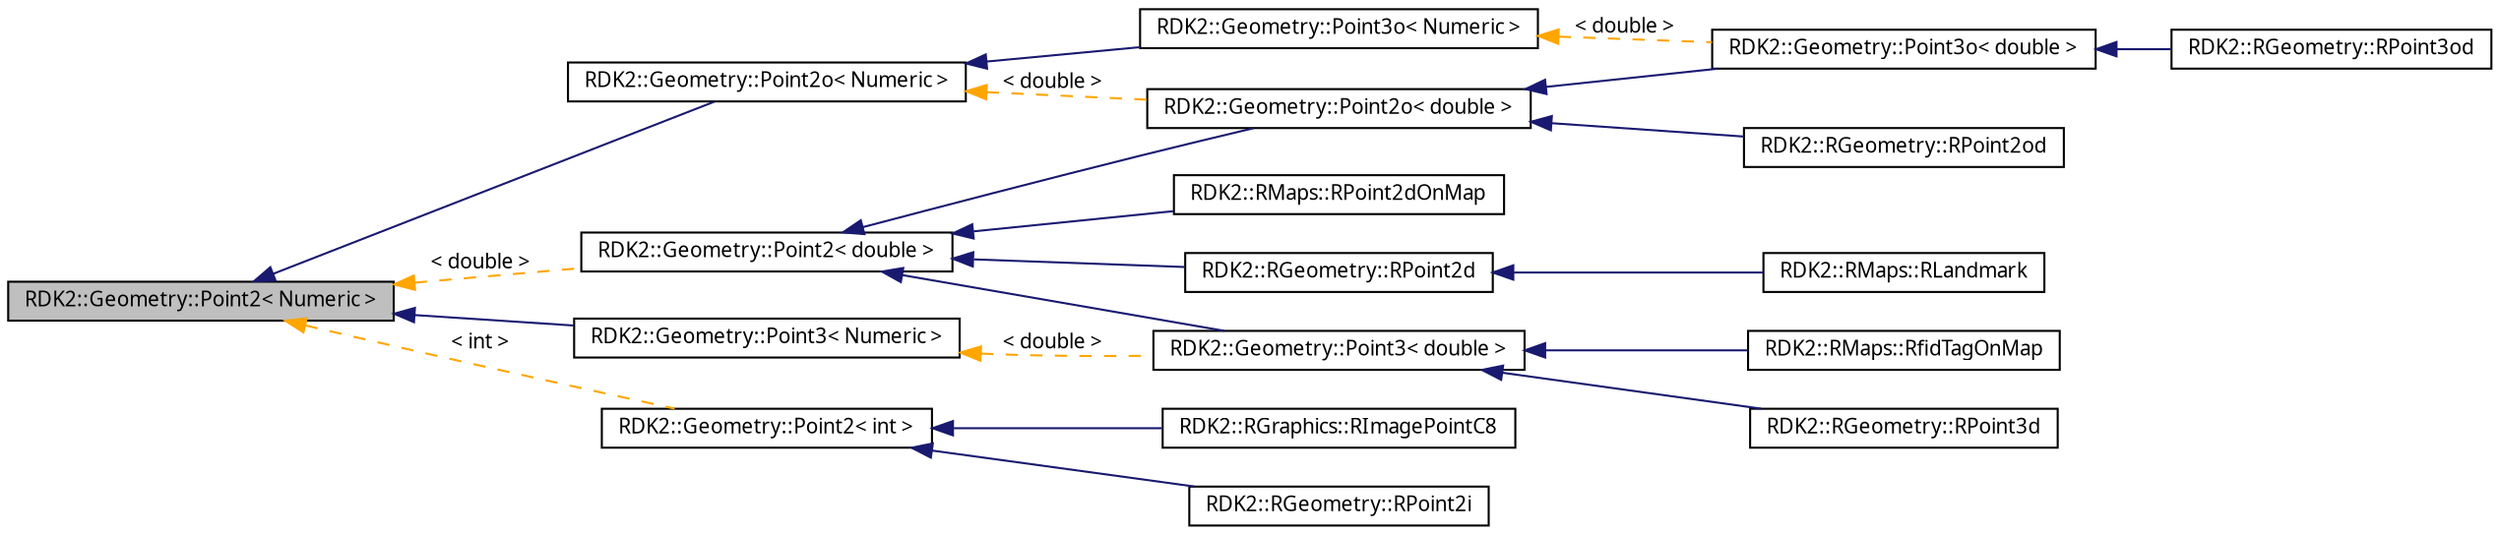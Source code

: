 digraph G
{
  edge [fontname="FreeSans.ttf",fontsize=10,labelfontname="FreeSans.ttf",labelfontsize=10];
  node [fontname="FreeSans.ttf",fontsize=10,shape=record];
  rankdir=LR;
  Node1 [label="RDK2::Geometry::Point2\< Numeric \>",height=0.2,width=0.4,color="black", fillcolor="grey75", style="filled" fontcolor="black"];
  Node1 -> Node2 [dir=back,color="midnightblue",fontsize=10,style="solid",fontname="FreeSans.ttf"];
  Node2 [label="RDK2::Geometry::Point2o\< Numeric \>",height=0.2,width=0.4,color="black", fillcolor="white", style="filled",URL="$class_r_d_k2_1_1_geometry_1_1_point2o.html",tooltip="Beware that the operators + - * uses also the &quot;theta&quot; component."];
  Node2 -> Node3 [dir=back,color="midnightblue",fontsize=10,style="solid",fontname="FreeSans.ttf"];
  Node3 [label="RDK2::Geometry::Point3o\< Numeric \>",height=0.2,width=0.4,color="black", fillcolor="white", style="filled",URL="$class_r_d_k2_1_1_geometry_1_1_point3o.html",tooltip="Beware that the operators + - * uses also the &quot;theta&quot;, &quot;phi&quot;..."];
  Node3 -> Node4 [dir=back,color="orange",fontsize=10,style="dashed",label="\< double \>",fontname="FreeSans.ttf"];
  Node4 [label="RDK2::Geometry::Point3o\< double \>",height=0.2,width=0.4,color="black", fillcolor="white", style="filled",URL="$class_r_d_k2_1_1_geometry_1_1_point3o.html"];
  Node4 -> Node5 [dir=back,color="midnightblue",fontsize=10,style="solid",fontname="FreeSans.ttf"];
  Node5 [label="RDK2::RGeometry::RPoint3od",height=0.2,width=0.4,color="black", fillcolor="white", style="filled",URL="$struct_r_d_k2_1_1_r_geometry_1_1_r_point3od.html"];
  Node2 -> Node6 [dir=back,color="orange",fontsize=10,style="dashed",label="\< double \>",fontname="FreeSans.ttf"];
  Node6 [label="RDK2::Geometry::Point2o\< double \>",height=0.2,width=0.4,color="black", fillcolor="white", style="filled",URL="$class_r_d_k2_1_1_geometry_1_1_point2o.html"];
  Node6 -> Node4 [dir=back,color="midnightblue",fontsize=10,style="solid",fontname="FreeSans.ttf"];
  Node6 -> Node7 [dir=back,color="midnightblue",fontsize=10,style="solid",fontname="FreeSans.ttf"];
  Node7 [label="RDK2::RGeometry::RPoint2od",height=0.2,width=0.4,color="black", fillcolor="white", style="filled",URL="$struct_r_d_k2_1_1_r_geometry_1_1_r_point2od.html"];
  Node1 -> Node8 [dir=back,color="midnightblue",fontsize=10,style="solid",fontname="FreeSans.ttf"];
  Node8 [label="RDK2::Geometry::Point3\< Numeric \>",height=0.2,width=0.4,color="black", fillcolor="white", style="filled",URL="$class_r_d_k2_1_1_geometry_1_1_point3.html"];
  Node8 -> Node9 [dir=back,color="orange",fontsize=10,style="dashed",label="\< double \>",fontname="FreeSans.ttf"];
  Node9 [label="RDK2::Geometry::Point3\< double \>",height=0.2,width=0.4,color="black", fillcolor="white", style="filled",URL="$class_r_d_k2_1_1_geometry_1_1_point3.html"];
  Node9 -> Node10 [dir=back,color="midnightblue",fontsize=10,style="solid",fontname="FreeSans.ttf"];
  Node10 [label="RDK2::RGeometry::RPoint3d",height=0.2,width=0.4,color="black", fillcolor="white", style="filled",URL="$struct_r_d_k2_1_1_r_geometry_1_1_r_point3d.html"];
  Node9 -> Node11 [dir=back,color="midnightblue",fontsize=10,style="solid",fontname="FreeSans.ttf"];
  Node11 [label="RDK2::RMaps::RfidTagOnMap",height=0.2,width=0.4,color="black", fillcolor="white", style="filled",URL="$struct_r_d_k2_1_1_r_maps_1_1_rfid_tag_on_map.html"];
  Node1 -> Node12 [dir=back,color="orange",fontsize=10,style="dashed",label="\< double \>",fontname="FreeSans.ttf"];
  Node12 [label="RDK2::Geometry::Point2\< double \>",height=0.2,width=0.4,color="black", fillcolor="white", style="filled",URL="$struct_r_d_k2_1_1_geometry_1_1_point2.html"];
  Node12 -> Node6 [dir=back,color="midnightblue",fontsize=10,style="solid",fontname="FreeSans.ttf"];
  Node12 -> Node9 [dir=back,color="midnightblue",fontsize=10,style="solid",fontname="FreeSans.ttf"];
  Node12 -> Node13 [dir=back,color="midnightblue",fontsize=10,style="solid",fontname="FreeSans.ttf"];
  Node13 [label="RDK2::RGeometry::RPoint2d",height=0.2,width=0.4,color="black", fillcolor="white", style="filled",URL="$struct_r_d_k2_1_1_r_geometry_1_1_r_point2d.html"];
  Node13 -> Node14 [dir=back,color="midnightblue",fontsize=10,style="solid",fontname="FreeSans.ttf"];
  Node14 [label="RDK2::RMaps::RLandmark",height=0.2,width=0.4,color="black", fillcolor="white", style="filled",URL="$struct_r_d_k2_1_1_r_maps_1_1_r_landmark.html"];
  Node12 -> Node15 [dir=back,color="midnightblue",fontsize=10,style="solid",fontname="FreeSans.ttf"];
  Node15 [label="RDK2::RMaps::RPoint2dOnMap",height=0.2,width=0.4,color="black", fillcolor="white", style="filled",URL="$struct_r_d_k2_1_1_r_maps_1_1_r_point2d_on_map.html"];
  Node1 -> Node16 [dir=back,color="orange",fontsize=10,style="dashed",label="\< int \>",fontname="FreeSans.ttf"];
  Node16 [label="RDK2::Geometry::Point2\< int \>",height=0.2,width=0.4,color="black", fillcolor="white", style="filled",URL="$struct_r_d_k2_1_1_geometry_1_1_point2.html"];
  Node16 -> Node17 [dir=back,color="midnightblue",fontsize=10,style="solid",fontname="FreeSans.ttf"];
  Node17 [label="RDK2::RGeometry::RPoint2i",height=0.2,width=0.4,color="black", fillcolor="white", style="filled",URL="$struct_r_d_k2_1_1_r_geometry_1_1_r_point2i.html"];
  Node16 -> Node18 [dir=back,color="midnightblue",fontsize=10,style="solid",fontname="FreeSans.ttf"];
  Node18 [label="RDK2::RGraphics::RImagePointC8",height=0.2,width=0.4,color="black", fillcolor="white", style="filled",URL="$class_r_d_k2_1_1_r_graphics_1_1_r_image_point_c8.html"];
}
